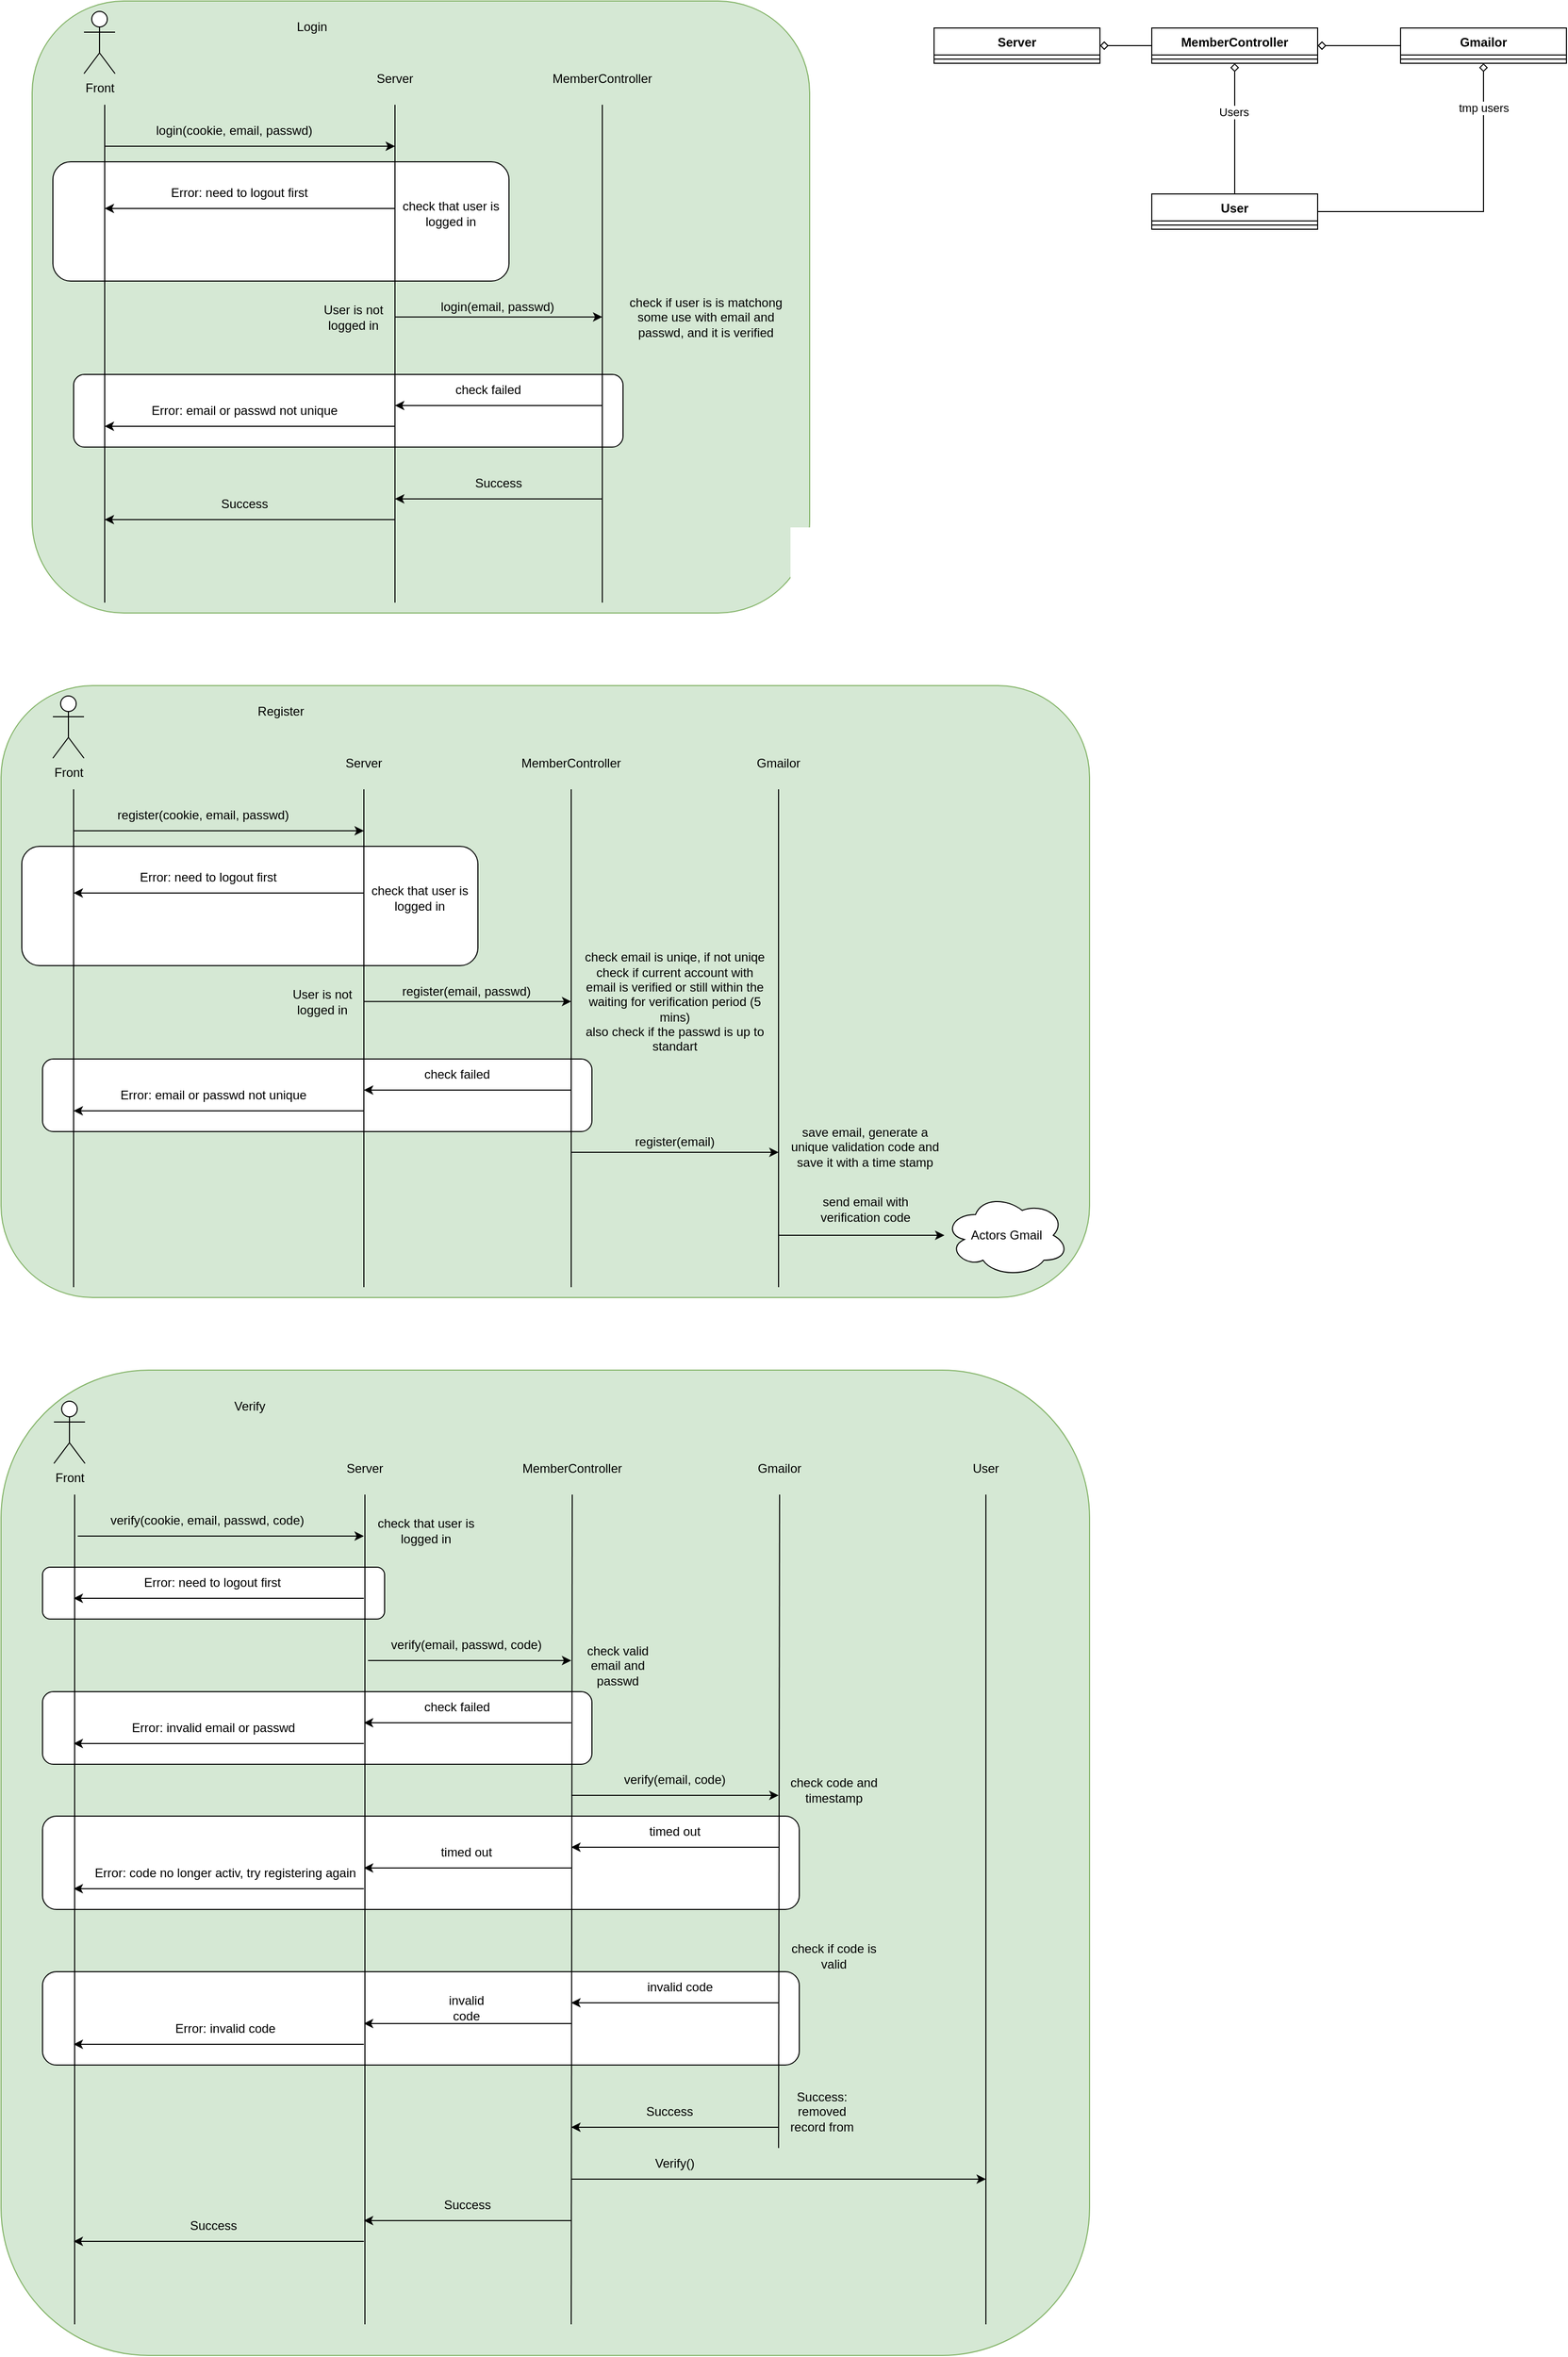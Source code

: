 <mxfile version="26.0.8">
  <diagram name="‫עמוד-1‬" id="DBDecy5-s-P6oBVk-gcg">
    <mxGraphModel dx="2868" dy="1544" grid="1" gridSize="10" guides="1" tooltips="1" connect="1" arrows="1" fold="1" page="1" pageScale="1" pageWidth="827" pageHeight="1169" math="0" shadow="0">
      <root>
        <mxCell id="0" />
        <mxCell id="1" parent="0" />
        <mxCell id="RreDnZqqklxolhRtuHsn-119" value="" style="rounded=1;whiteSpace=wrap;html=1;fillColor=#d5e8d4;strokeColor=#82b366;" vertex="1" parent="1">
          <mxGeometry x="60" y="1370" width="1050" height="950" as="geometry" />
        </mxCell>
        <mxCell id="RreDnZqqklxolhRtuHsn-98" value="" style="rounded=1;whiteSpace=wrap;html=1;" vertex="1" parent="1">
          <mxGeometry x="100" y="1950" width="730" height="90" as="geometry" />
        </mxCell>
        <mxCell id="RreDnZqqklxolhRtuHsn-97" value="" style="rounded=1;whiteSpace=wrap;html=1;" vertex="1" parent="1">
          <mxGeometry x="100" y="1800" width="730" height="90" as="geometry" />
        </mxCell>
        <mxCell id="RreDnZqqklxolhRtuHsn-79" value="" style="rounded=1;whiteSpace=wrap;html=1;" vertex="1" parent="1">
          <mxGeometry x="100" y="1680" width="530" height="70" as="geometry" />
        </mxCell>
        <mxCell id="RreDnZqqklxolhRtuHsn-75" value="" style="rounded=1;whiteSpace=wrap;html=1;" vertex="1" parent="1">
          <mxGeometry x="100" y="1560" width="330" height="50" as="geometry" />
        </mxCell>
        <mxCell id="RreDnZqqklxolhRtuHsn-68" value="" style="rounded=1;whiteSpace=wrap;html=1;fillColor=#d5e8d4;strokeColor=#82b366;" vertex="1" parent="1">
          <mxGeometry x="60" y="710" width="1050" height="590" as="geometry" />
        </mxCell>
        <mxCell id="RreDnZqqklxolhRtuHsn-46" value="" style="rounded=1;whiteSpace=wrap;html=1;" vertex="1" parent="1">
          <mxGeometry x="100" y="1070" width="530" height="70" as="geometry" />
        </mxCell>
        <mxCell id="RreDnZqqklxolhRtuHsn-17" value="" style="rounded=1;whiteSpace=wrap;html=1;" vertex="1" parent="1">
          <mxGeometry x="80" y="865" width="440" height="115" as="geometry" />
        </mxCell>
        <mxCell id="RreDnZqqklxolhRtuHsn-1" value="" style="endArrow=none;html=1;rounded=0;" edge="1" parent="1">
          <mxGeometry width="50" height="50" relative="1" as="geometry">
            <mxPoint x="130" y="1290" as="sourcePoint" />
            <mxPoint x="130" y="810" as="targetPoint" />
          </mxGeometry>
        </mxCell>
        <mxCell id="RreDnZqqklxolhRtuHsn-2" value="" style="endArrow=none;html=1;rounded=0;" edge="1" parent="1">
          <mxGeometry width="50" height="50" relative="1" as="geometry">
            <mxPoint x="410" y="1290" as="sourcePoint" />
            <mxPoint x="410" y="810" as="targetPoint" />
          </mxGeometry>
        </mxCell>
        <mxCell id="RreDnZqqklxolhRtuHsn-4" value="Front" style="shape=umlActor;verticalLabelPosition=bottom;verticalAlign=top;html=1;outlineConnect=0;" vertex="1" parent="1">
          <mxGeometry x="110" y="720" width="30" height="60" as="geometry" />
        </mxCell>
        <mxCell id="RreDnZqqklxolhRtuHsn-7" value="" style="endArrow=classic;html=1;rounded=0;" edge="1" parent="1">
          <mxGeometry width="50" height="50" relative="1" as="geometry">
            <mxPoint x="130" y="850" as="sourcePoint" />
            <mxPoint x="410" y="850" as="targetPoint" />
          </mxGeometry>
        </mxCell>
        <mxCell id="RreDnZqqklxolhRtuHsn-10" value="register(cookie, email, passwd)" style="text;html=1;align=center;verticalAlign=middle;whiteSpace=wrap;rounded=0;" vertex="1" parent="1">
          <mxGeometry x="160" y="820" width="190" height="30" as="geometry" />
        </mxCell>
        <mxCell id="RreDnZqqklxolhRtuHsn-11" value="Server" style="text;html=1;align=center;verticalAlign=middle;whiteSpace=wrap;rounded=0;" vertex="1" parent="1">
          <mxGeometry x="380" y="770" width="60" height="30" as="geometry" />
        </mxCell>
        <mxCell id="RreDnZqqklxolhRtuHsn-13" value="check that user is logged in" style="text;html=1;align=center;verticalAlign=middle;whiteSpace=wrap;rounded=0;" vertex="1" parent="1">
          <mxGeometry x="414" y="900" width="100" height="30" as="geometry" />
        </mxCell>
        <mxCell id="RreDnZqqklxolhRtuHsn-14" value="" style="endArrow=classic;html=1;rounded=0;" edge="1" parent="1">
          <mxGeometry width="50" height="50" relative="1" as="geometry">
            <mxPoint x="410" y="910" as="sourcePoint" />
            <mxPoint x="130" y="910" as="targetPoint" />
          </mxGeometry>
        </mxCell>
        <mxCell id="RreDnZqqklxolhRtuHsn-16" value="Error: need to logout first" style="text;html=1;align=center;verticalAlign=middle;whiteSpace=wrap;rounded=0;" vertex="1" parent="1">
          <mxGeometry x="190" y="880" width="140" height="30" as="geometry" />
        </mxCell>
        <mxCell id="RreDnZqqklxolhRtuHsn-18" value="User is not logged in" style="text;html=1;align=center;verticalAlign=middle;whiteSpace=wrap;rounded=0;" vertex="1" parent="1">
          <mxGeometry x="340" y="1000" width="60" height="30" as="geometry" />
        </mxCell>
        <mxCell id="RreDnZqqklxolhRtuHsn-19" value="" style="endArrow=none;html=1;rounded=0;" edge="1" parent="1">
          <mxGeometry width="50" height="50" relative="1" as="geometry">
            <mxPoint x="610" y="1290" as="sourcePoint" />
            <mxPoint x="610" y="810" as="targetPoint" />
          </mxGeometry>
        </mxCell>
        <mxCell id="RreDnZqqklxolhRtuHsn-20" value="MemberController" style="text;html=1;align=center;verticalAlign=middle;whiteSpace=wrap;rounded=0;" vertex="1" parent="1">
          <mxGeometry x="580" y="770" width="60" height="30" as="geometry" />
        </mxCell>
        <mxCell id="RreDnZqqklxolhRtuHsn-21" value="" style="endArrow=classic;html=1;rounded=0;" edge="1" parent="1">
          <mxGeometry width="50" height="50" relative="1" as="geometry">
            <mxPoint x="410" y="1014.58" as="sourcePoint" />
            <mxPoint x="610" y="1014.58" as="targetPoint" />
          </mxGeometry>
        </mxCell>
        <mxCell id="RreDnZqqklxolhRtuHsn-23" value="register(email, passwd)" style="text;html=1;align=center;verticalAlign=middle;whiteSpace=wrap;rounded=0;" vertex="1" parent="1">
          <mxGeometry x="414" y="990" width="190" height="30" as="geometry" />
        </mxCell>
        <mxCell id="RreDnZqqklxolhRtuHsn-25" value="Server" style="swimlane;fontStyle=1;align=center;verticalAlign=top;childLayout=stackLayout;horizontal=1;startSize=26;horizontalStack=0;resizeParent=1;resizeParentMax=0;resizeLast=0;collapsible=1;marginBottom=0;whiteSpace=wrap;html=1;" vertex="1" parent="1">
          <mxGeometry x="960" y="76" width="160" height="34" as="geometry" />
        </mxCell>
        <mxCell id="RreDnZqqklxolhRtuHsn-27" value="" style="line;strokeWidth=1;fillColor=none;align=left;verticalAlign=middle;spacingTop=-1;spacingLeft=3;spacingRight=3;rotatable=0;labelPosition=right;points=[];portConstraint=eastwest;strokeColor=inherit;" vertex="1" parent="RreDnZqqklxolhRtuHsn-25">
          <mxGeometry y="26" width="160" height="8" as="geometry" />
        </mxCell>
        <mxCell id="RreDnZqqklxolhRtuHsn-40" style="edgeStyle=orthogonalEdgeStyle;rounded=0;orthogonalLoop=1;jettySize=auto;html=1;entryX=1;entryY=0.5;entryDx=0;entryDy=0;endArrow=diamond;endFill=0;" edge="1" parent="1" source="RreDnZqqklxolhRtuHsn-29" target="RreDnZqqklxolhRtuHsn-25">
          <mxGeometry relative="1" as="geometry" />
        </mxCell>
        <mxCell id="RreDnZqqklxolhRtuHsn-29" value="MemberController" style="swimlane;fontStyle=1;align=center;verticalAlign=top;childLayout=stackLayout;horizontal=1;startSize=26;horizontalStack=0;resizeParent=1;resizeParentMax=0;resizeLast=0;collapsible=1;marginBottom=0;whiteSpace=wrap;html=1;" vertex="1" parent="1">
          <mxGeometry x="1170" y="76" width="160" height="34" as="geometry" />
        </mxCell>
        <mxCell id="RreDnZqqklxolhRtuHsn-30" value="" style="line;strokeWidth=1;fillColor=none;align=left;verticalAlign=middle;spacingTop=-1;spacingLeft=3;spacingRight=3;rotatable=0;labelPosition=right;points=[];portConstraint=eastwest;strokeColor=inherit;" vertex="1" parent="RreDnZqqklxolhRtuHsn-29">
          <mxGeometry y="26" width="160" height="8" as="geometry" />
        </mxCell>
        <mxCell id="RreDnZqqklxolhRtuHsn-37" style="edgeStyle=orthogonalEdgeStyle;rounded=0;orthogonalLoop=1;jettySize=auto;html=1;entryX=1;entryY=0.5;entryDx=0;entryDy=0;endArrow=diamond;endFill=0;" edge="1" parent="1" source="RreDnZqqklxolhRtuHsn-31" target="RreDnZqqklxolhRtuHsn-29">
          <mxGeometry relative="1" as="geometry" />
        </mxCell>
        <mxCell id="RreDnZqqklxolhRtuHsn-31" value="Gmailor" style="swimlane;fontStyle=1;align=center;verticalAlign=top;childLayout=stackLayout;horizontal=1;startSize=26;horizontalStack=0;resizeParent=1;resizeParentMax=0;resizeLast=0;collapsible=1;marginBottom=0;whiteSpace=wrap;html=1;" vertex="1" parent="1">
          <mxGeometry x="1410" y="76" width="160" height="34" as="geometry" />
        </mxCell>
        <mxCell id="RreDnZqqklxolhRtuHsn-32" value="" style="line;strokeWidth=1;fillColor=none;align=left;verticalAlign=middle;spacingTop=-1;spacingLeft=3;spacingRight=3;rotatable=0;labelPosition=right;points=[];portConstraint=eastwest;strokeColor=inherit;" vertex="1" parent="RreDnZqqklxolhRtuHsn-31">
          <mxGeometry y="26" width="160" height="8" as="geometry" />
        </mxCell>
        <mxCell id="RreDnZqqklxolhRtuHsn-35" style="edgeStyle=orthogonalEdgeStyle;rounded=0;orthogonalLoop=1;jettySize=auto;html=1;endArrow=diamond;endFill=0;" edge="1" parent="1" source="RreDnZqqklxolhRtuHsn-33" target="RreDnZqqklxolhRtuHsn-29">
          <mxGeometry relative="1" as="geometry" />
        </mxCell>
        <mxCell id="RreDnZqqklxolhRtuHsn-36" value="Users" style="edgeLabel;html=1;align=center;verticalAlign=middle;resizable=0;points=[];" vertex="1" connectable="0" parent="RreDnZqqklxolhRtuHsn-35">
          <mxGeometry x="0.251" y="1" relative="1" as="geometry">
            <mxPoint as="offset" />
          </mxGeometry>
        </mxCell>
        <mxCell id="RreDnZqqklxolhRtuHsn-38" style="edgeStyle=orthogonalEdgeStyle;rounded=0;orthogonalLoop=1;jettySize=auto;html=1;entryX=0.5;entryY=1;entryDx=0;entryDy=0;endArrow=diamond;endFill=0;" edge="1" parent="1" source="RreDnZqqklxolhRtuHsn-33" target="RreDnZqqklxolhRtuHsn-31">
          <mxGeometry relative="1" as="geometry" />
        </mxCell>
        <mxCell id="RreDnZqqklxolhRtuHsn-39" value="tmp users" style="edgeLabel;html=1;align=center;verticalAlign=middle;resizable=0;points=[];" vertex="1" connectable="0" parent="RreDnZqqklxolhRtuHsn-38">
          <mxGeometry x="0.716" relative="1" as="geometry">
            <mxPoint as="offset" />
          </mxGeometry>
        </mxCell>
        <mxCell id="RreDnZqqklxolhRtuHsn-33" value="User" style="swimlane;fontStyle=1;align=center;verticalAlign=top;childLayout=stackLayout;horizontal=1;startSize=26;horizontalStack=0;resizeParent=1;resizeParentMax=0;resizeLast=0;collapsible=1;marginBottom=0;whiteSpace=wrap;html=1;" vertex="1" parent="1">
          <mxGeometry x="1170" y="236" width="160" height="34" as="geometry" />
        </mxCell>
        <mxCell id="RreDnZqqklxolhRtuHsn-34" value="" style="line;strokeWidth=1;fillColor=none;align=left;verticalAlign=middle;spacingTop=-1;spacingLeft=3;spacingRight=3;rotatable=0;labelPosition=right;points=[];portConstraint=eastwest;strokeColor=inherit;" vertex="1" parent="RreDnZqqklxolhRtuHsn-33">
          <mxGeometry y="26" width="160" height="8" as="geometry" />
        </mxCell>
        <mxCell id="RreDnZqqklxolhRtuHsn-41" value="check email is uniqe, if not uniqe check if current account with email is verified or still within the waiting for verification period (5 mins)&lt;br&gt;also check if the passwd is up to standart" style="text;html=1;align=center;verticalAlign=middle;whiteSpace=wrap;rounded=0;" vertex="1" parent="1">
          <mxGeometry x="620" y="995" width="180" height="40" as="geometry" />
        </mxCell>
        <mxCell id="RreDnZqqklxolhRtuHsn-42" value="" style="endArrow=classic;html=1;rounded=0;" edge="1" parent="1">
          <mxGeometry width="50" height="50" relative="1" as="geometry">
            <mxPoint x="610" y="1100" as="sourcePoint" />
            <mxPoint x="410" y="1100" as="targetPoint" />
          </mxGeometry>
        </mxCell>
        <mxCell id="RreDnZqqklxolhRtuHsn-43" value="check failed" style="text;html=1;align=center;verticalAlign=middle;whiteSpace=wrap;rounded=0;" vertex="1" parent="1">
          <mxGeometry x="440" y="1070" width="120" height="30" as="geometry" />
        </mxCell>
        <mxCell id="RreDnZqqklxolhRtuHsn-44" value="" style="endArrow=classic;html=1;rounded=0;" edge="1" parent="1">
          <mxGeometry width="50" height="50" relative="1" as="geometry">
            <mxPoint x="410" y="1120" as="sourcePoint" />
            <mxPoint x="130" y="1120" as="targetPoint" />
          </mxGeometry>
        </mxCell>
        <mxCell id="RreDnZqqklxolhRtuHsn-45" value="Error: email or passwd not unique" style="text;html=1;align=center;verticalAlign=middle;whiteSpace=wrap;rounded=0;" vertex="1" parent="1">
          <mxGeometry x="170" y="1090" width="190" height="30" as="geometry" />
        </mxCell>
        <mxCell id="RreDnZqqklxolhRtuHsn-47" value="" style="endArrow=none;html=1;rounded=0;" edge="1" parent="1">
          <mxGeometry width="50" height="50" relative="1" as="geometry">
            <mxPoint x="810" y="1290" as="sourcePoint" />
            <mxPoint x="810" y="810" as="targetPoint" />
          </mxGeometry>
        </mxCell>
        <mxCell id="RreDnZqqklxolhRtuHsn-48" value="Gmailor" style="text;html=1;align=center;verticalAlign=middle;whiteSpace=wrap;rounded=0;" vertex="1" parent="1">
          <mxGeometry x="780" y="770" width="60" height="30" as="geometry" />
        </mxCell>
        <mxCell id="RreDnZqqklxolhRtuHsn-49" value="" style="endArrow=classic;html=1;rounded=0;" edge="1" parent="1">
          <mxGeometry width="50" height="50" relative="1" as="geometry">
            <mxPoint x="610" y="1160" as="sourcePoint" />
            <mxPoint x="810" y="1160" as="targetPoint" />
          </mxGeometry>
        </mxCell>
        <mxCell id="RreDnZqqklxolhRtuHsn-50" value="register(email)" style="text;html=1;align=center;verticalAlign=middle;whiteSpace=wrap;rounded=0;" vertex="1" parent="1">
          <mxGeometry x="660" y="1140" width="100" height="20" as="geometry" />
        </mxCell>
        <mxCell id="RreDnZqqklxolhRtuHsn-51" value="save email, generate a unique validation code and save it with a time stamp" style="text;html=1;align=center;verticalAlign=middle;whiteSpace=wrap;rounded=0;" vertex="1" parent="1">
          <mxGeometry x="817" y="1140" width="153" height="30" as="geometry" />
        </mxCell>
        <mxCell id="RreDnZqqklxolhRtuHsn-54" value="" style="endArrow=classic;html=1;rounded=0;" edge="1" parent="1">
          <mxGeometry width="50" height="50" relative="1" as="geometry">
            <mxPoint x="810" y="1240" as="sourcePoint" />
            <mxPoint x="970" y="1240" as="targetPoint" />
          </mxGeometry>
        </mxCell>
        <mxCell id="RreDnZqqklxolhRtuHsn-55" value="Actors Gmail" style="ellipse;shape=cloud;whiteSpace=wrap;html=1;" vertex="1" parent="1">
          <mxGeometry x="970" y="1200" width="120" height="80" as="geometry" />
        </mxCell>
        <mxCell id="RreDnZqqklxolhRtuHsn-56" value="send email with verification code" style="text;html=1;align=center;verticalAlign=middle;whiteSpace=wrap;rounded=0;" vertex="1" parent="1">
          <mxGeometry x="838.5" y="1200" width="110" height="30" as="geometry" />
        </mxCell>
        <mxCell id="RreDnZqqklxolhRtuHsn-60" value="" style="endArrow=none;html=1;rounded=0;" edge="1" parent="1">
          <mxGeometry width="50" height="50" relative="1" as="geometry">
            <mxPoint x="131" y="2290" as="sourcePoint" />
            <mxPoint x="131" y="1490" as="targetPoint" />
          </mxGeometry>
        </mxCell>
        <mxCell id="RreDnZqqklxolhRtuHsn-61" value="" style="endArrow=none;html=1;rounded=0;" edge="1" parent="1">
          <mxGeometry width="50" height="50" relative="1" as="geometry">
            <mxPoint x="411" y="2290" as="sourcePoint" />
            <mxPoint x="411" y="1490" as="targetPoint" />
          </mxGeometry>
        </mxCell>
        <mxCell id="RreDnZqqklxolhRtuHsn-62" value="Front" style="shape=umlActor;verticalLabelPosition=bottom;verticalAlign=top;html=1;outlineConnect=0;" vertex="1" parent="1">
          <mxGeometry x="111" y="1400" width="30" height="60" as="geometry" />
        </mxCell>
        <mxCell id="RreDnZqqklxolhRtuHsn-63" value="Server" style="text;html=1;align=center;verticalAlign=middle;whiteSpace=wrap;rounded=0;" vertex="1" parent="1">
          <mxGeometry x="381" y="1450" width="60" height="30" as="geometry" />
        </mxCell>
        <mxCell id="RreDnZqqklxolhRtuHsn-64" value="" style="endArrow=none;html=1;rounded=0;" edge="1" parent="1">
          <mxGeometry width="50" height="50" relative="1" as="geometry">
            <mxPoint x="610" y="2290" as="sourcePoint" />
            <mxPoint x="611" y="1490" as="targetPoint" />
          </mxGeometry>
        </mxCell>
        <mxCell id="RreDnZqqklxolhRtuHsn-65" value="MemberController" style="text;html=1;align=center;verticalAlign=middle;whiteSpace=wrap;rounded=0;" vertex="1" parent="1">
          <mxGeometry x="581" y="1450" width="60" height="30" as="geometry" />
        </mxCell>
        <mxCell id="RreDnZqqklxolhRtuHsn-66" value="" style="endArrow=none;html=1;rounded=0;" edge="1" parent="1">
          <mxGeometry width="50" height="50" relative="1" as="geometry">
            <mxPoint x="810" y="2120" as="sourcePoint" />
            <mxPoint x="811" y="1490" as="targetPoint" />
          </mxGeometry>
        </mxCell>
        <mxCell id="RreDnZqqklxolhRtuHsn-67" value="Gmailor" style="text;html=1;align=center;verticalAlign=middle;whiteSpace=wrap;rounded=0;" vertex="1" parent="1">
          <mxGeometry x="781" y="1450" width="60" height="30" as="geometry" />
        </mxCell>
        <mxCell id="RreDnZqqklxolhRtuHsn-69" value="Register" style="text;html=1;align=center;verticalAlign=middle;whiteSpace=wrap;rounded=0;" vertex="1" parent="1">
          <mxGeometry x="300" y="720" width="60" height="30" as="geometry" />
        </mxCell>
        <mxCell id="RreDnZqqklxolhRtuHsn-70" value="" style="endArrow=classic;html=1;rounded=0;" edge="1" parent="1">
          <mxGeometry width="50" height="50" relative="1" as="geometry">
            <mxPoint x="134" y="1530" as="sourcePoint" />
            <mxPoint x="410" y="1530" as="targetPoint" />
          </mxGeometry>
        </mxCell>
        <mxCell id="RreDnZqqklxolhRtuHsn-71" value="verify(cookie, email, passwd, code)" style="text;html=1;align=center;verticalAlign=middle;whiteSpace=wrap;rounded=0;" vertex="1" parent="1">
          <mxGeometry x="164" y="1500" width="190" height="30" as="geometry" />
        </mxCell>
        <mxCell id="RreDnZqqklxolhRtuHsn-72" value="check that user is logged in" style="text;html=1;align=center;verticalAlign=middle;whiteSpace=wrap;rounded=0;" vertex="1" parent="1">
          <mxGeometry x="420" y="1510" width="100" height="30" as="geometry" />
        </mxCell>
        <mxCell id="RreDnZqqklxolhRtuHsn-73" value="" style="endArrow=classic;html=1;rounded=0;" edge="1" parent="1">
          <mxGeometry width="50" height="50" relative="1" as="geometry">
            <mxPoint x="410" y="1590" as="sourcePoint" />
            <mxPoint x="130" y="1590" as="targetPoint" />
          </mxGeometry>
        </mxCell>
        <mxCell id="RreDnZqqklxolhRtuHsn-74" value="Error: need to logout first" style="text;html=1;align=center;verticalAlign=middle;whiteSpace=wrap;rounded=0;" vertex="1" parent="1">
          <mxGeometry x="194" y="1560" width="140" height="30" as="geometry" />
        </mxCell>
        <mxCell id="RreDnZqqklxolhRtuHsn-76" value="" style="endArrow=classic;html=1;rounded=0;exitX=0;exitY=1;exitDx=0;exitDy=0;" edge="1" parent="1" source="RreDnZqqklxolhRtuHsn-77">
          <mxGeometry width="50" height="50" relative="1" as="geometry">
            <mxPoint x="384" y="1650" as="sourcePoint" />
            <mxPoint x="610" y="1650" as="targetPoint" />
          </mxGeometry>
        </mxCell>
        <mxCell id="RreDnZqqklxolhRtuHsn-77" value="verify(email, passwd, code)" style="text;html=1;align=center;verticalAlign=middle;whiteSpace=wrap;rounded=0;" vertex="1" parent="1">
          <mxGeometry x="414" y="1620" width="190" height="30" as="geometry" />
        </mxCell>
        <mxCell id="RreDnZqqklxolhRtuHsn-78" value="check valid email and passwd" style="text;html=1;align=center;verticalAlign=middle;whiteSpace=wrap;rounded=0;" vertex="1" parent="1">
          <mxGeometry x="610" y="1640" width="90" height="30" as="geometry" />
        </mxCell>
        <mxCell id="RreDnZqqklxolhRtuHsn-80" value="" style="endArrow=classic;html=1;rounded=0;" edge="1" parent="1">
          <mxGeometry width="50" height="50" relative="1" as="geometry">
            <mxPoint x="610" y="1710" as="sourcePoint" />
            <mxPoint x="410" y="1710" as="targetPoint" />
          </mxGeometry>
        </mxCell>
        <mxCell id="RreDnZqqklxolhRtuHsn-81" value="check failed" style="text;html=1;align=center;verticalAlign=middle;whiteSpace=wrap;rounded=0;" vertex="1" parent="1">
          <mxGeometry x="440" y="1680" width="120" height="30" as="geometry" />
        </mxCell>
        <mxCell id="RreDnZqqklxolhRtuHsn-82" value="" style="endArrow=classic;html=1;rounded=0;" edge="1" parent="1">
          <mxGeometry width="50" height="50" relative="1" as="geometry">
            <mxPoint x="410" y="1730" as="sourcePoint" />
            <mxPoint x="130" y="1730" as="targetPoint" />
          </mxGeometry>
        </mxCell>
        <mxCell id="RreDnZqqklxolhRtuHsn-83" value="Error: invalid email or passwd" style="text;html=1;align=center;verticalAlign=middle;whiteSpace=wrap;rounded=0;" vertex="1" parent="1">
          <mxGeometry x="170" y="1700" width="190" height="30" as="geometry" />
        </mxCell>
        <mxCell id="RreDnZqqklxolhRtuHsn-84" value="verify(email, code)" style="text;html=1;align=center;verticalAlign=middle;whiteSpace=wrap;rounded=0;" vertex="1" parent="1">
          <mxGeometry x="615" y="1750" width="190" height="30" as="geometry" />
        </mxCell>
        <mxCell id="RreDnZqqklxolhRtuHsn-86" value="" style="endArrow=classic;html=1;rounded=0;" edge="1" parent="1">
          <mxGeometry width="50" height="50" relative="1" as="geometry">
            <mxPoint x="610" y="1780" as="sourcePoint" />
            <mxPoint x="810" y="1780" as="targetPoint" />
          </mxGeometry>
        </mxCell>
        <mxCell id="RreDnZqqklxolhRtuHsn-87" value="check code and timestamp" style="text;html=1;align=center;verticalAlign=middle;whiteSpace=wrap;rounded=0;" vertex="1" parent="1">
          <mxGeometry x="817" y="1760" width="93" height="30" as="geometry" />
        </mxCell>
        <mxCell id="RreDnZqqklxolhRtuHsn-88" value="" style="endArrow=classic;html=1;rounded=0;" edge="1" parent="1">
          <mxGeometry width="50" height="50" relative="1" as="geometry">
            <mxPoint x="810" y="1830" as="sourcePoint" />
            <mxPoint x="610" y="1830" as="targetPoint" />
          </mxGeometry>
        </mxCell>
        <mxCell id="RreDnZqqklxolhRtuHsn-89" value="" style="endArrow=classic;html=1;rounded=0;" edge="1" parent="1">
          <mxGeometry width="50" height="50" relative="1" as="geometry">
            <mxPoint x="610" y="1850" as="sourcePoint" />
            <mxPoint x="410" y="1850" as="targetPoint" />
          </mxGeometry>
        </mxCell>
        <mxCell id="RreDnZqqklxolhRtuHsn-90" value="" style="endArrow=classic;html=1;rounded=0;" edge="1" parent="1">
          <mxGeometry width="50" height="50" relative="1" as="geometry">
            <mxPoint x="410" y="1870" as="sourcePoint" />
            <mxPoint x="130" y="1870" as="targetPoint" />
          </mxGeometry>
        </mxCell>
        <mxCell id="RreDnZqqklxolhRtuHsn-91" value="timed out" style="text;html=1;align=center;verticalAlign=middle;whiteSpace=wrap;rounded=0;" vertex="1" parent="1">
          <mxGeometry x="680" y="1800" width="60" height="30" as="geometry" />
        </mxCell>
        <mxCell id="RreDnZqqklxolhRtuHsn-94" value="timed out" style="text;html=1;align=center;verticalAlign=middle;whiteSpace=wrap;rounded=0;" vertex="1" parent="1">
          <mxGeometry x="479" y="1820" width="60" height="30" as="geometry" />
        </mxCell>
        <mxCell id="RreDnZqqklxolhRtuHsn-95" value="Error: code no longer activ, try registering again" style="text;html=1;align=center;verticalAlign=middle;whiteSpace=wrap;rounded=0;" vertex="1" parent="1">
          <mxGeometry x="139" y="1840" width="275" height="30" as="geometry" />
        </mxCell>
        <mxCell id="RreDnZqqklxolhRtuHsn-96" value="check if code is valid" style="text;html=1;align=center;verticalAlign=middle;whiteSpace=wrap;rounded=0;" vertex="1" parent="1">
          <mxGeometry x="817" y="1920" width="93" height="30" as="geometry" />
        </mxCell>
        <mxCell id="RreDnZqqklxolhRtuHsn-99" value="" style="endArrow=classic;html=1;rounded=0;" edge="1" parent="1">
          <mxGeometry width="50" height="50" relative="1" as="geometry">
            <mxPoint x="810" y="1980" as="sourcePoint" />
            <mxPoint x="610" y="1980" as="targetPoint" />
          </mxGeometry>
        </mxCell>
        <mxCell id="RreDnZqqklxolhRtuHsn-100" value="" style="endArrow=classic;html=1;rounded=0;" edge="1" parent="1">
          <mxGeometry width="50" height="50" relative="1" as="geometry">
            <mxPoint x="610" y="2000" as="sourcePoint" />
            <mxPoint x="410" y="2000" as="targetPoint" />
          </mxGeometry>
        </mxCell>
        <mxCell id="RreDnZqqklxolhRtuHsn-101" value="" style="endArrow=classic;html=1;rounded=0;" edge="1" parent="1">
          <mxGeometry width="50" height="50" relative="1" as="geometry">
            <mxPoint x="410" y="2020" as="sourcePoint" />
            <mxPoint x="130" y="2020" as="targetPoint" />
          </mxGeometry>
        </mxCell>
        <mxCell id="RreDnZqqklxolhRtuHsn-102" value="invalid code" style="text;html=1;align=center;verticalAlign=middle;whiteSpace=wrap;rounded=0;" vertex="1" parent="1">
          <mxGeometry x="680" y="1950" width="70" height="30" as="geometry" />
        </mxCell>
        <mxCell id="RreDnZqqklxolhRtuHsn-103" value="invalid code" style="text;html=1;align=center;verticalAlign=middle;whiteSpace=wrap;rounded=0;" vertex="1" parent="1">
          <mxGeometry x="479" y="1970" width="60" height="30" as="geometry" />
        </mxCell>
        <mxCell id="RreDnZqqklxolhRtuHsn-104" value="Error: invalid code" style="text;html=1;align=center;verticalAlign=middle;whiteSpace=wrap;rounded=0;" vertex="1" parent="1">
          <mxGeometry x="139" y="1990" width="275" height="30" as="geometry" />
        </mxCell>
        <mxCell id="RreDnZqqklxolhRtuHsn-105" value="" style="endArrow=classic;html=1;rounded=0;" edge="1" parent="1">
          <mxGeometry width="50" height="50" relative="1" as="geometry">
            <mxPoint x="810" y="2100" as="sourcePoint" />
            <mxPoint x="610" y="2100" as="targetPoint" />
          </mxGeometry>
        </mxCell>
        <mxCell id="RreDnZqqklxolhRtuHsn-107" value="Success" style="text;html=1;align=center;verticalAlign=middle;whiteSpace=wrap;rounded=0;" vertex="1" parent="1">
          <mxGeometry x="670" y="2070" width="70" height="30" as="geometry" />
        </mxCell>
        <mxCell id="RreDnZqqklxolhRtuHsn-108" value="" style="endArrow=classic;html=1;rounded=0;" edge="1" parent="1">
          <mxGeometry width="50" height="50" relative="1" as="geometry">
            <mxPoint x="610" y="2190" as="sourcePoint" />
            <mxPoint x="410" y="2190" as="targetPoint" />
          </mxGeometry>
        </mxCell>
        <mxCell id="RreDnZqqklxolhRtuHsn-109" value="Success" style="text;html=1;align=center;verticalAlign=middle;whiteSpace=wrap;rounded=0;" vertex="1" parent="1">
          <mxGeometry x="475" y="2160" width="70" height="30" as="geometry" />
        </mxCell>
        <mxCell id="RreDnZqqklxolhRtuHsn-110" value="Success: removed record from" style="text;html=1;align=center;verticalAlign=middle;whiteSpace=wrap;rounded=0;" vertex="1" parent="1">
          <mxGeometry x="817" y="2070" width="70" height="30" as="geometry" />
        </mxCell>
        <mxCell id="RreDnZqqklxolhRtuHsn-112" value="" style="endArrow=none;html=1;rounded=0;" edge="1" parent="1">
          <mxGeometry width="50" height="50" relative="1" as="geometry">
            <mxPoint x="1010" y="2290" as="sourcePoint" />
            <mxPoint x="1010" y="1490" as="targetPoint" />
          </mxGeometry>
        </mxCell>
        <mxCell id="RreDnZqqklxolhRtuHsn-113" value="User" style="text;html=1;align=center;verticalAlign=middle;whiteSpace=wrap;rounded=0;" vertex="1" parent="1">
          <mxGeometry x="980" y="1450" width="60" height="30" as="geometry" />
        </mxCell>
        <mxCell id="RreDnZqqklxolhRtuHsn-114" value="" style="endArrow=classic;html=1;rounded=0;" edge="1" parent="1">
          <mxGeometry width="50" height="50" relative="1" as="geometry">
            <mxPoint x="610" y="2150" as="sourcePoint" />
            <mxPoint x="1010" y="2150" as="targetPoint" />
          </mxGeometry>
        </mxCell>
        <mxCell id="RreDnZqqklxolhRtuHsn-115" value="Verify()" style="text;html=1;align=center;verticalAlign=middle;whiteSpace=wrap;rounded=0;" vertex="1" parent="1">
          <mxGeometry x="680" y="2120" width="60" height="30" as="geometry" />
        </mxCell>
        <mxCell id="RreDnZqqklxolhRtuHsn-116" value="" style="endArrow=classic;html=1;rounded=0;" edge="1" parent="1">
          <mxGeometry width="50" height="50" relative="1" as="geometry">
            <mxPoint x="410" y="2210" as="sourcePoint" />
            <mxPoint x="130" y="2210" as="targetPoint" />
          </mxGeometry>
        </mxCell>
        <mxCell id="RreDnZqqklxolhRtuHsn-117" value="Success" style="text;html=1;align=center;verticalAlign=middle;whiteSpace=wrap;rounded=0;" vertex="1" parent="1">
          <mxGeometry x="230" y="2180" width="70" height="30" as="geometry" />
        </mxCell>
        <mxCell id="RreDnZqqklxolhRtuHsn-120" value="Verify" style="text;html=1;align=center;verticalAlign=middle;whiteSpace=wrap;rounded=0;" vertex="1" parent="1">
          <mxGeometry x="270" y="1390" width="60" height="30" as="geometry" />
        </mxCell>
        <mxCell id="RreDnZqqklxolhRtuHsn-121" value="" style="rounded=1;whiteSpace=wrap;html=1;fillColor=#d5e8d4;strokeColor=#82b366;" vertex="1" parent="1">
          <mxGeometry x="90" y="50" width="750" height="590" as="geometry" />
        </mxCell>
        <mxCell id="RreDnZqqklxolhRtuHsn-122" value="" style="rounded=1;whiteSpace=wrap;html=1;" vertex="1" parent="1">
          <mxGeometry x="130" y="410" width="530" height="70" as="geometry" />
        </mxCell>
        <mxCell id="RreDnZqqklxolhRtuHsn-123" value="" style="rounded=1;whiteSpace=wrap;html=1;" vertex="1" parent="1">
          <mxGeometry x="110" y="205" width="440" height="115" as="geometry" />
        </mxCell>
        <mxCell id="RreDnZqqklxolhRtuHsn-124" value="" style="endArrow=none;html=1;rounded=0;" edge="1" parent="1">
          <mxGeometry width="50" height="50" relative="1" as="geometry">
            <mxPoint x="160" y="630" as="sourcePoint" />
            <mxPoint x="160" y="150" as="targetPoint" />
          </mxGeometry>
        </mxCell>
        <mxCell id="RreDnZqqklxolhRtuHsn-125" value="" style="endArrow=none;html=1;rounded=0;" edge="1" parent="1">
          <mxGeometry width="50" height="50" relative="1" as="geometry">
            <mxPoint x="440" y="630" as="sourcePoint" />
            <mxPoint x="440" y="150" as="targetPoint" />
          </mxGeometry>
        </mxCell>
        <mxCell id="RreDnZqqklxolhRtuHsn-126" value="Front" style="shape=umlActor;verticalLabelPosition=bottom;verticalAlign=top;html=1;outlineConnect=0;" vertex="1" parent="1">
          <mxGeometry x="140" y="60" width="30" height="60" as="geometry" />
        </mxCell>
        <mxCell id="RreDnZqqklxolhRtuHsn-127" value="" style="endArrow=classic;html=1;rounded=0;" edge="1" parent="1">
          <mxGeometry width="50" height="50" relative="1" as="geometry">
            <mxPoint x="160" y="190" as="sourcePoint" />
            <mxPoint x="440" y="190" as="targetPoint" />
          </mxGeometry>
        </mxCell>
        <mxCell id="RreDnZqqklxolhRtuHsn-128" value="login(cookie, email, passwd)" style="text;html=1;align=center;verticalAlign=middle;whiteSpace=wrap;rounded=0;" vertex="1" parent="1">
          <mxGeometry x="190" y="160" width="190" height="30" as="geometry" />
        </mxCell>
        <mxCell id="RreDnZqqklxolhRtuHsn-129" value="Server" style="text;html=1;align=center;verticalAlign=middle;whiteSpace=wrap;rounded=0;" vertex="1" parent="1">
          <mxGeometry x="410" y="110" width="60" height="30" as="geometry" />
        </mxCell>
        <mxCell id="RreDnZqqklxolhRtuHsn-130" value="check that user is logged in" style="text;html=1;align=center;verticalAlign=middle;whiteSpace=wrap;rounded=0;" vertex="1" parent="1">
          <mxGeometry x="444" y="240" width="100" height="30" as="geometry" />
        </mxCell>
        <mxCell id="RreDnZqqklxolhRtuHsn-131" value="" style="endArrow=classic;html=1;rounded=0;" edge="1" parent="1">
          <mxGeometry width="50" height="50" relative="1" as="geometry">
            <mxPoint x="440" y="250" as="sourcePoint" />
            <mxPoint x="160" y="250" as="targetPoint" />
          </mxGeometry>
        </mxCell>
        <mxCell id="RreDnZqqklxolhRtuHsn-132" value="Error: need to logout first" style="text;html=1;align=center;verticalAlign=middle;whiteSpace=wrap;rounded=0;" vertex="1" parent="1">
          <mxGeometry x="220" y="220" width="140" height="30" as="geometry" />
        </mxCell>
        <mxCell id="RreDnZqqklxolhRtuHsn-133" value="User is not logged in" style="text;html=1;align=center;verticalAlign=middle;whiteSpace=wrap;rounded=0;" vertex="1" parent="1">
          <mxGeometry x="370" y="340" width="60" height="30" as="geometry" />
        </mxCell>
        <mxCell id="RreDnZqqklxolhRtuHsn-134" value="" style="endArrow=none;html=1;rounded=0;" edge="1" parent="1">
          <mxGeometry width="50" height="50" relative="1" as="geometry">
            <mxPoint x="640" y="630" as="sourcePoint" />
            <mxPoint x="640" y="150" as="targetPoint" />
          </mxGeometry>
        </mxCell>
        <mxCell id="RreDnZqqklxolhRtuHsn-135" value="MemberController" style="text;html=1;align=center;verticalAlign=middle;whiteSpace=wrap;rounded=0;" vertex="1" parent="1">
          <mxGeometry x="610" y="110" width="60" height="30" as="geometry" />
        </mxCell>
        <mxCell id="RreDnZqqklxolhRtuHsn-136" value="" style="endArrow=classic;html=1;rounded=0;" edge="1" parent="1">
          <mxGeometry width="50" height="50" relative="1" as="geometry">
            <mxPoint x="440" y="354.58" as="sourcePoint" />
            <mxPoint x="640" y="354.58" as="targetPoint" />
          </mxGeometry>
        </mxCell>
        <mxCell id="RreDnZqqklxolhRtuHsn-137" value="login(email, passwd)" style="text;html=1;align=center;verticalAlign=middle;whiteSpace=wrap;rounded=0;" vertex="1" parent="1">
          <mxGeometry x="444" y="330" width="190" height="30" as="geometry" />
        </mxCell>
        <mxCell id="RreDnZqqklxolhRtuHsn-138" value="check if user is is matchong some use with email and passwd, and it is verified" style="text;html=1;align=center;verticalAlign=middle;whiteSpace=wrap;rounded=0;" vertex="1" parent="1">
          <mxGeometry x="650" y="335" width="180" height="40" as="geometry" />
        </mxCell>
        <mxCell id="RreDnZqqklxolhRtuHsn-139" value="" style="endArrow=classic;html=1;rounded=0;" edge="1" parent="1">
          <mxGeometry width="50" height="50" relative="1" as="geometry">
            <mxPoint x="640" y="440" as="sourcePoint" />
            <mxPoint x="440" y="440" as="targetPoint" />
          </mxGeometry>
        </mxCell>
        <mxCell id="RreDnZqqklxolhRtuHsn-140" value="check failed" style="text;html=1;align=center;verticalAlign=middle;whiteSpace=wrap;rounded=0;" vertex="1" parent="1">
          <mxGeometry x="470" y="410" width="120" height="30" as="geometry" />
        </mxCell>
        <mxCell id="RreDnZqqklxolhRtuHsn-141" value="" style="endArrow=classic;html=1;rounded=0;" edge="1" parent="1">
          <mxGeometry width="50" height="50" relative="1" as="geometry">
            <mxPoint x="440" y="460" as="sourcePoint" />
            <mxPoint x="160" y="460" as="targetPoint" />
          </mxGeometry>
        </mxCell>
        <mxCell id="RreDnZqqklxolhRtuHsn-142" value="Error: email or passwd not unique" style="text;html=1;align=center;verticalAlign=middle;whiteSpace=wrap;rounded=0;" vertex="1" parent="1">
          <mxGeometry x="200" y="430" width="190" height="30" as="geometry" />
        </mxCell>
        <mxCell id="RreDnZqqklxolhRtuHsn-151" value="Login" style="text;html=1;align=center;verticalAlign=middle;whiteSpace=wrap;rounded=0;" vertex="1" parent="1">
          <mxGeometry x="330" y="60" width="60" height="30" as="geometry" />
        </mxCell>
        <mxCell id="RreDnZqqklxolhRtuHsn-153" value="" style="endArrow=classic;html=1;rounded=0;" edge="1" parent="1">
          <mxGeometry width="50" height="50" relative="1" as="geometry">
            <mxPoint x="640" y="530" as="sourcePoint" />
            <mxPoint x="440" y="530" as="targetPoint" />
          </mxGeometry>
        </mxCell>
        <mxCell id="RreDnZqqklxolhRtuHsn-154" value="Success" style="text;html=1;align=center;verticalAlign=middle;whiteSpace=wrap;rounded=0;" vertex="1" parent="1">
          <mxGeometry x="505" y="500" width="70" height="30" as="geometry" />
        </mxCell>
        <mxCell id="RreDnZqqklxolhRtuHsn-155" value="" style="endArrow=classic;html=1;rounded=0;" edge="1" parent="1">
          <mxGeometry width="50" height="50" relative="1" as="geometry">
            <mxPoint x="440" y="550" as="sourcePoint" />
            <mxPoint x="160" y="550" as="targetPoint" />
          </mxGeometry>
        </mxCell>
        <mxCell id="RreDnZqqklxolhRtuHsn-156" value="Success" style="text;html=1;align=center;verticalAlign=middle;whiteSpace=wrap;rounded=0;" vertex="1" parent="1">
          <mxGeometry x="260" y="520" width="70" height="30" as="geometry" />
        </mxCell>
      </root>
    </mxGraphModel>
  </diagram>
</mxfile>
